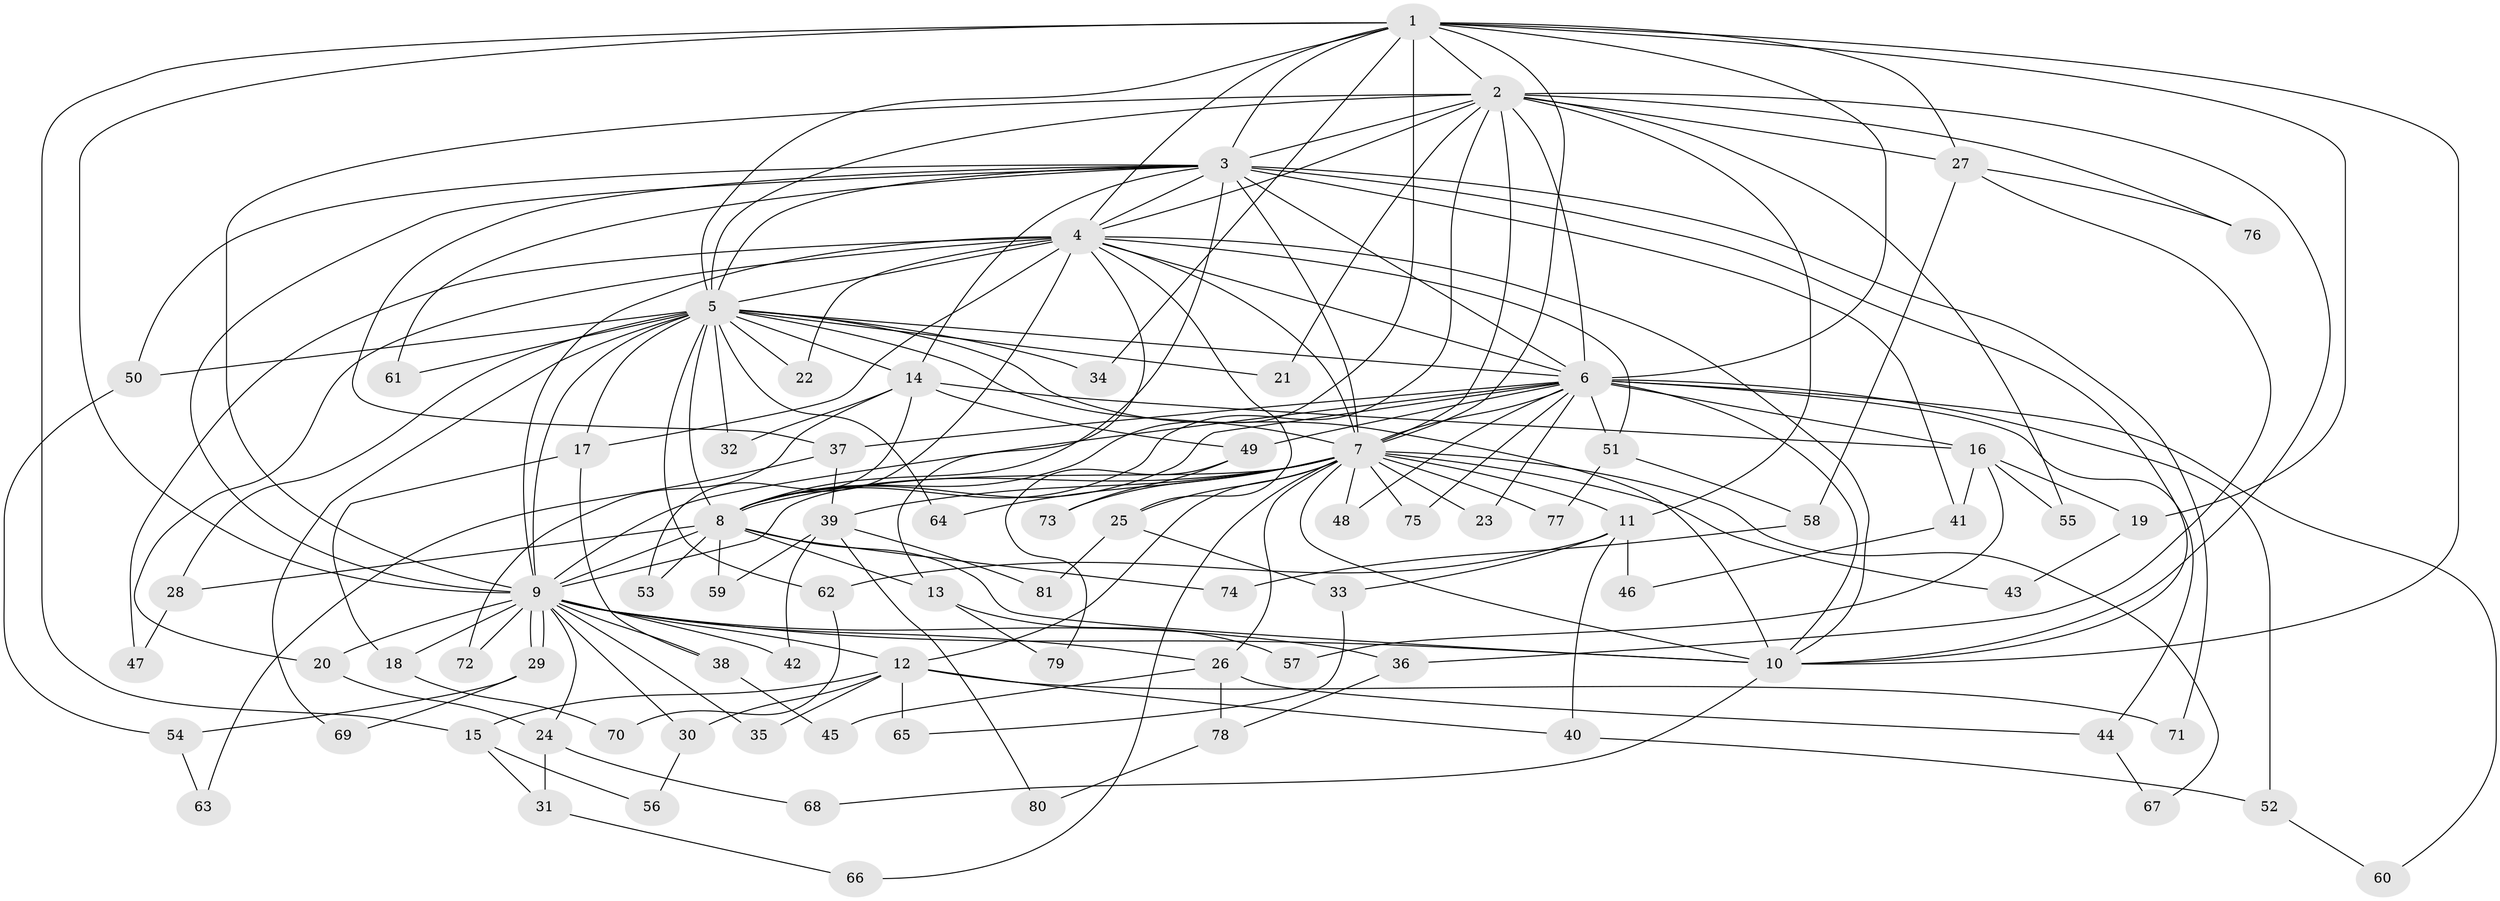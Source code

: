 // Generated by graph-tools (version 1.1) at 2025/25/03/09/25 03:25:43]
// undirected, 81 vertices, 187 edges
graph export_dot {
graph [start="1"]
  node [color=gray90,style=filled];
  1;
  2;
  3;
  4;
  5;
  6;
  7;
  8;
  9;
  10;
  11;
  12;
  13;
  14;
  15;
  16;
  17;
  18;
  19;
  20;
  21;
  22;
  23;
  24;
  25;
  26;
  27;
  28;
  29;
  30;
  31;
  32;
  33;
  34;
  35;
  36;
  37;
  38;
  39;
  40;
  41;
  42;
  43;
  44;
  45;
  46;
  47;
  48;
  49;
  50;
  51;
  52;
  53;
  54;
  55;
  56;
  57;
  58;
  59;
  60;
  61;
  62;
  63;
  64;
  65;
  66;
  67;
  68;
  69;
  70;
  71;
  72;
  73;
  74;
  75;
  76;
  77;
  78;
  79;
  80;
  81;
  1 -- 2;
  1 -- 3;
  1 -- 4;
  1 -- 5;
  1 -- 6;
  1 -- 7;
  1 -- 8;
  1 -- 9;
  1 -- 10;
  1 -- 15;
  1 -- 19;
  1 -- 27;
  1 -- 34;
  2 -- 3;
  2 -- 4;
  2 -- 5;
  2 -- 6;
  2 -- 7;
  2 -- 8;
  2 -- 9;
  2 -- 10;
  2 -- 11;
  2 -- 21;
  2 -- 27;
  2 -- 55;
  2 -- 76;
  3 -- 4;
  3 -- 5;
  3 -- 6;
  3 -- 7;
  3 -- 8;
  3 -- 9;
  3 -- 10;
  3 -- 14;
  3 -- 37;
  3 -- 41;
  3 -- 50;
  3 -- 61;
  3 -- 71;
  4 -- 5;
  4 -- 6;
  4 -- 7;
  4 -- 8;
  4 -- 9;
  4 -- 10;
  4 -- 13;
  4 -- 17;
  4 -- 20;
  4 -- 22;
  4 -- 25;
  4 -- 47;
  4 -- 51;
  5 -- 6;
  5 -- 7;
  5 -- 8;
  5 -- 9;
  5 -- 10;
  5 -- 14;
  5 -- 17;
  5 -- 21;
  5 -- 22;
  5 -- 28;
  5 -- 32;
  5 -- 34;
  5 -- 50;
  5 -- 61;
  5 -- 62;
  5 -- 64;
  5 -- 69;
  6 -- 7;
  6 -- 8;
  6 -- 9;
  6 -- 10;
  6 -- 16;
  6 -- 23;
  6 -- 37;
  6 -- 44;
  6 -- 48;
  6 -- 49;
  6 -- 51;
  6 -- 52;
  6 -- 60;
  6 -- 75;
  7 -- 8;
  7 -- 9;
  7 -- 10;
  7 -- 11;
  7 -- 12;
  7 -- 23;
  7 -- 25;
  7 -- 26;
  7 -- 39;
  7 -- 43;
  7 -- 48;
  7 -- 64;
  7 -- 66;
  7 -- 67;
  7 -- 73;
  7 -- 75;
  7 -- 77;
  8 -- 9;
  8 -- 10;
  8 -- 13;
  8 -- 28;
  8 -- 53;
  8 -- 59;
  8 -- 74;
  9 -- 10;
  9 -- 12;
  9 -- 18;
  9 -- 20;
  9 -- 24;
  9 -- 26;
  9 -- 29;
  9 -- 29;
  9 -- 30;
  9 -- 35;
  9 -- 36;
  9 -- 38;
  9 -- 42;
  9 -- 72;
  10 -- 68;
  11 -- 33;
  11 -- 40;
  11 -- 46;
  11 -- 62;
  12 -- 15;
  12 -- 30;
  12 -- 35;
  12 -- 40;
  12 -- 65;
  12 -- 71;
  13 -- 57;
  13 -- 79;
  14 -- 16;
  14 -- 32;
  14 -- 49;
  14 -- 53;
  14 -- 72;
  15 -- 31;
  15 -- 56;
  16 -- 19;
  16 -- 41;
  16 -- 55;
  16 -- 57;
  17 -- 18;
  17 -- 38;
  18 -- 70;
  19 -- 43;
  20 -- 24;
  24 -- 31;
  24 -- 68;
  25 -- 33;
  25 -- 81;
  26 -- 44;
  26 -- 45;
  26 -- 78;
  27 -- 36;
  27 -- 58;
  27 -- 76;
  28 -- 47;
  29 -- 54;
  29 -- 69;
  30 -- 56;
  31 -- 66;
  33 -- 65;
  36 -- 78;
  37 -- 39;
  37 -- 63;
  38 -- 45;
  39 -- 42;
  39 -- 59;
  39 -- 80;
  39 -- 81;
  40 -- 52;
  41 -- 46;
  44 -- 67;
  49 -- 73;
  49 -- 79;
  50 -- 54;
  51 -- 58;
  51 -- 77;
  52 -- 60;
  54 -- 63;
  58 -- 74;
  62 -- 70;
  78 -- 80;
}
